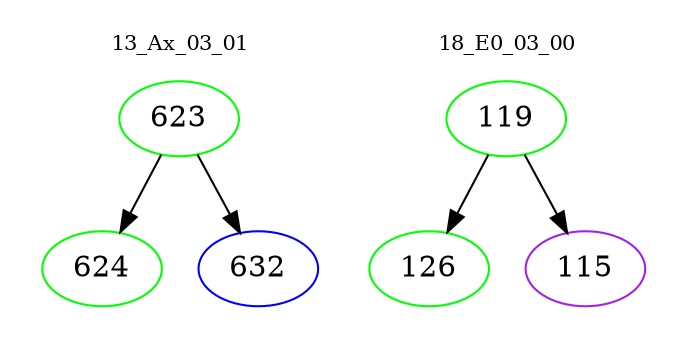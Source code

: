 digraph{
subgraph cluster_0 {
color = white
label = "13_Ax_03_01";
fontsize=10;
T0_623 [label="623", color="green"]
T0_623 -> T0_624 [color="black"]
T0_624 [label="624", color="green"]
T0_623 -> T0_632 [color="black"]
T0_632 [label="632", color="blue"]
}
subgraph cluster_1 {
color = white
label = "18_E0_03_00";
fontsize=10;
T1_119 [label="119", color="green"]
T1_119 -> T1_126 [color="black"]
T1_126 [label="126", color="green"]
T1_119 -> T1_115 [color="black"]
T1_115 [label="115", color="purple"]
}
}
